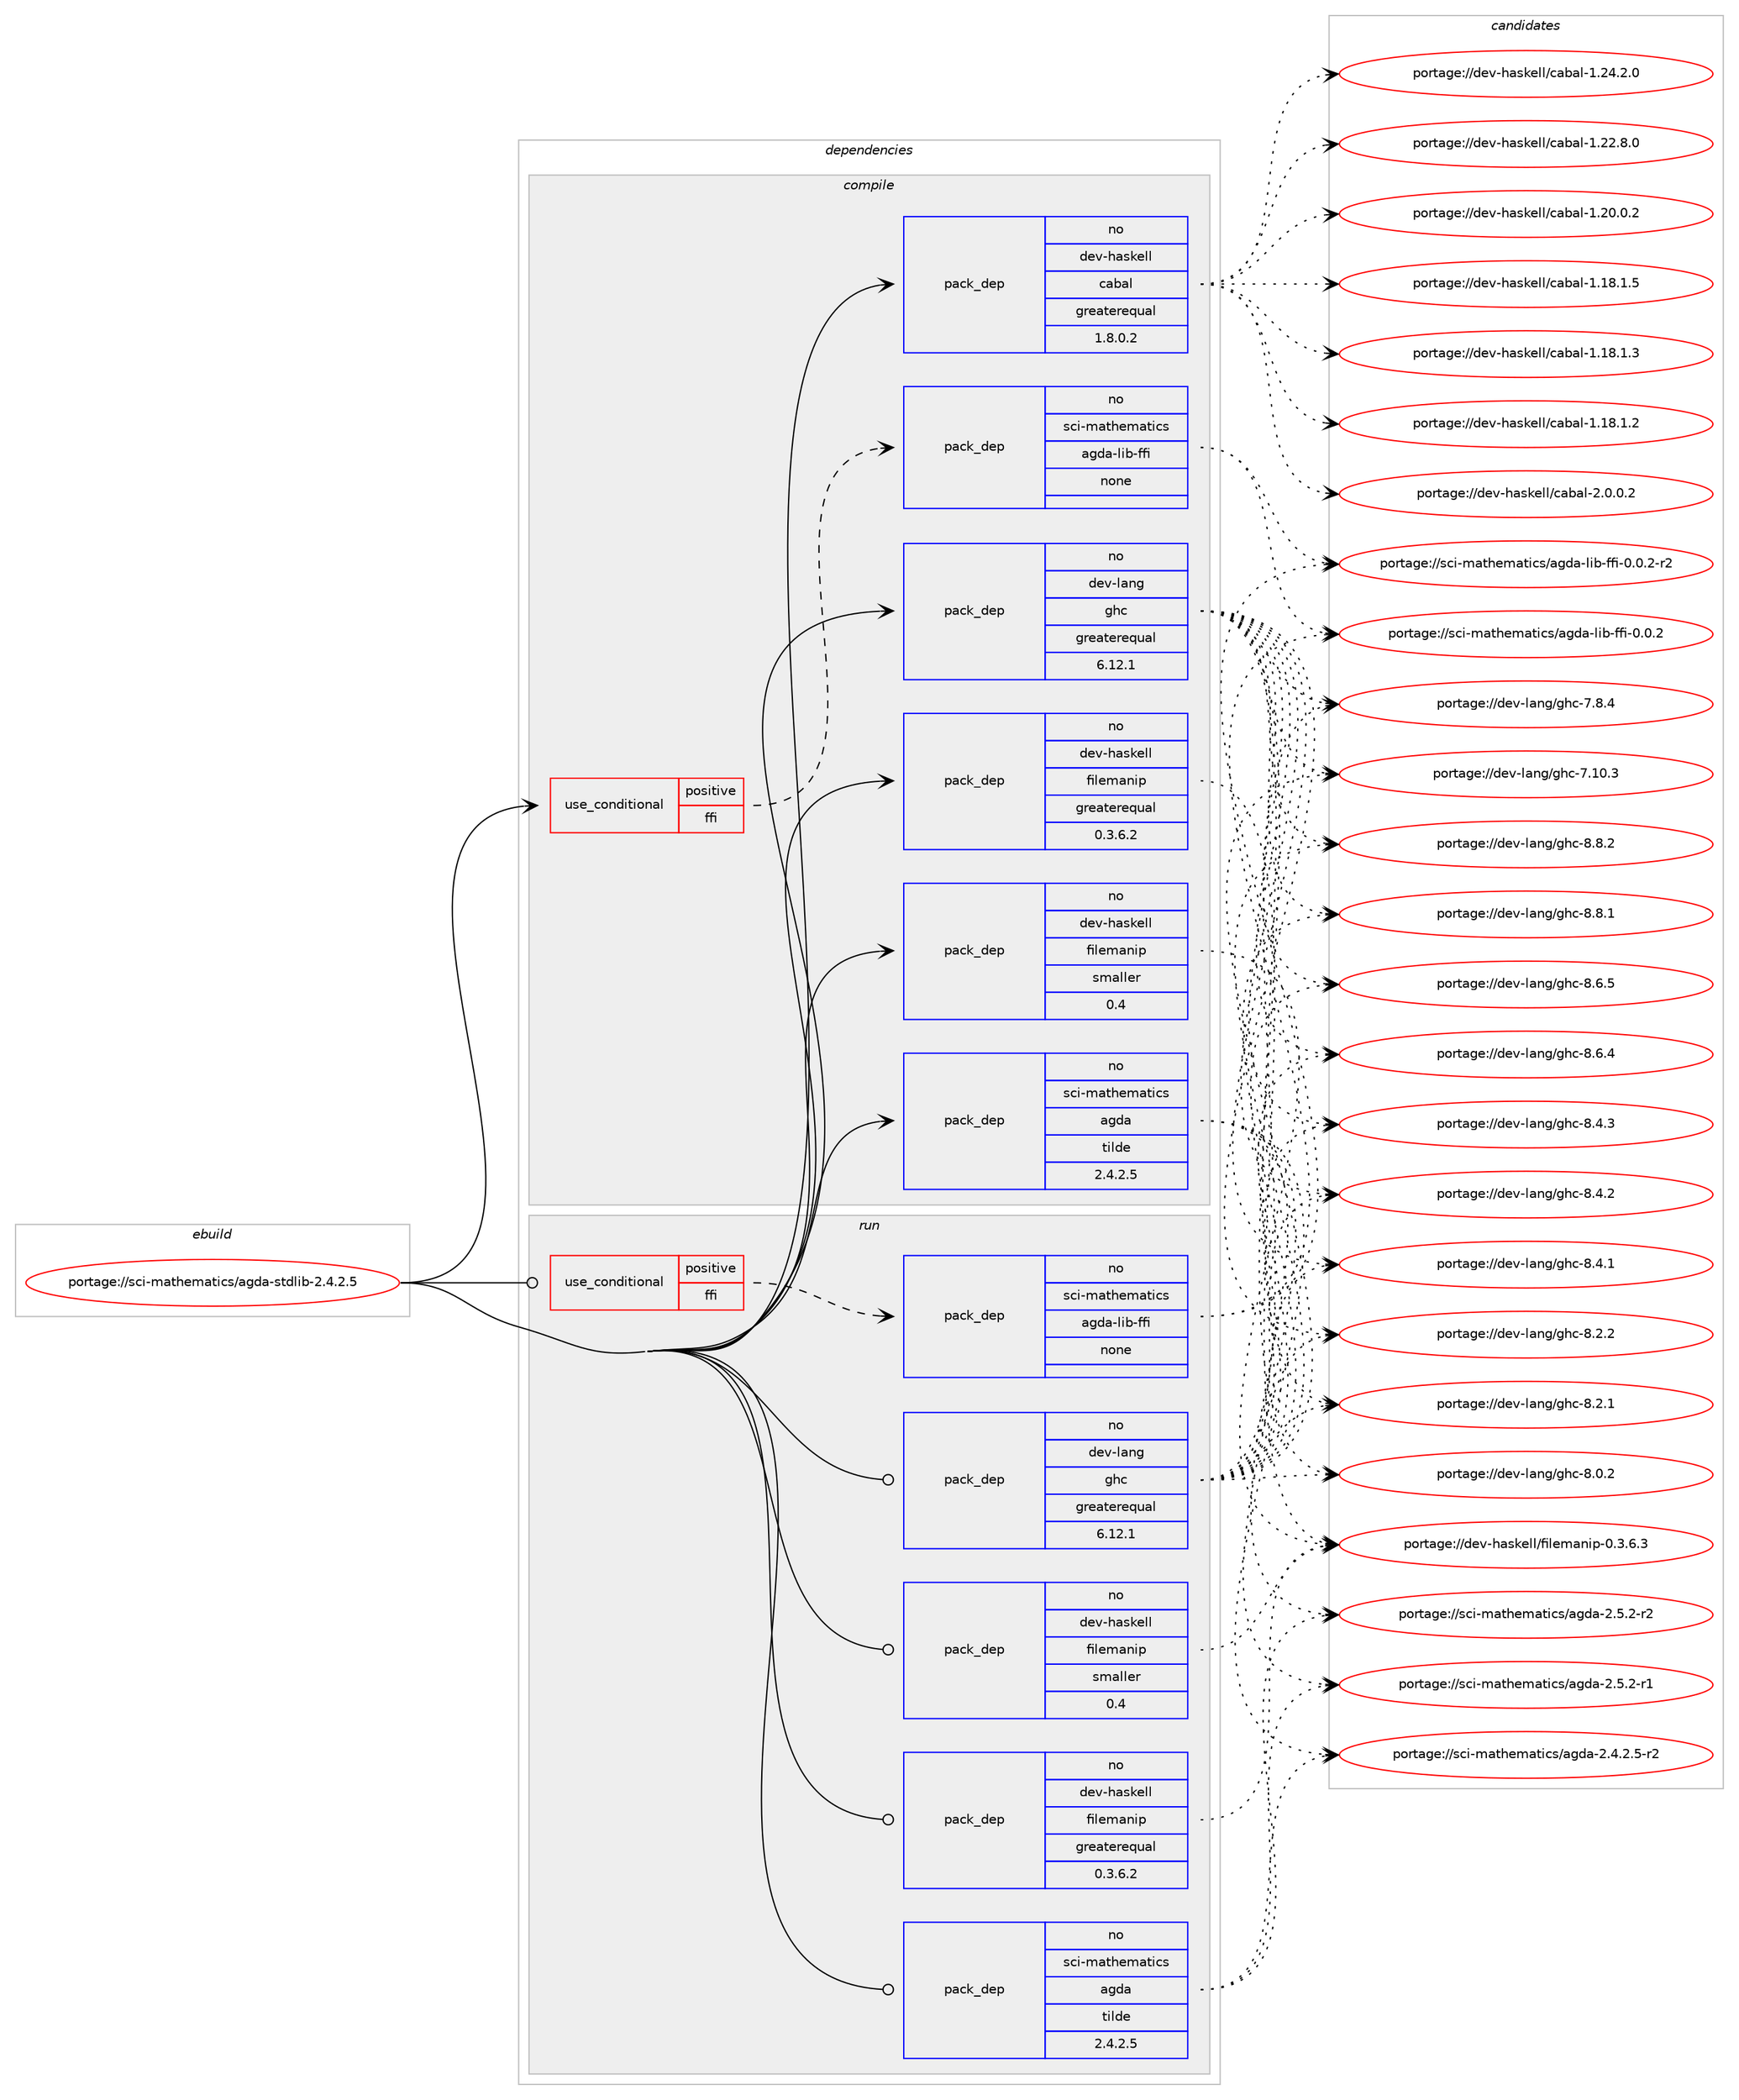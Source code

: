 digraph prolog {

# *************
# Graph options
# *************

newrank=true;
concentrate=true;
compound=true;
graph [rankdir=LR,fontname=Helvetica,fontsize=10,ranksep=1.5];#, ranksep=2.5, nodesep=0.2];
edge  [arrowhead=vee];
node  [fontname=Helvetica,fontsize=10];

# **********
# The ebuild
# **********

subgraph cluster_leftcol {
color=gray;
rank=same;
label=<<i>ebuild</i>>;
id [label="portage://sci-mathematics/agda-stdlib-2.4.2.5", color=red, width=4, href="../sci-mathematics/agda-stdlib-2.4.2.5.svg"];
}

# ****************
# The dependencies
# ****************

subgraph cluster_midcol {
color=gray;
label=<<i>dependencies</i>>;
subgraph cluster_compile {
fillcolor="#eeeeee";
style=filled;
label=<<i>compile</i>>;
subgraph cond17769 {
dependency89332 [label=<<TABLE BORDER="0" CELLBORDER="1" CELLSPACING="0" CELLPADDING="4"><TR><TD ROWSPAN="3" CELLPADDING="10">use_conditional</TD></TR><TR><TD>positive</TD></TR><TR><TD>ffi</TD></TR></TABLE>>, shape=none, color=red];
subgraph pack70072 {
dependency89333 [label=<<TABLE BORDER="0" CELLBORDER="1" CELLSPACING="0" CELLPADDING="4" WIDTH="220"><TR><TD ROWSPAN="6" CELLPADDING="30">pack_dep</TD></TR><TR><TD WIDTH="110">no</TD></TR><TR><TD>sci-mathematics</TD></TR><TR><TD>agda-lib-ffi</TD></TR><TR><TD>none</TD></TR><TR><TD></TD></TR></TABLE>>, shape=none, color=blue];
}
dependency89332:e -> dependency89333:w [weight=20,style="dashed",arrowhead="vee"];
}
id:e -> dependency89332:w [weight=20,style="solid",arrowhead="vee"];
subgraph pack70073 {
dependency89334 [label=<<TABLE BORDER="0" CELLBORDER="1" CELLSPACING="0" CELLPADDING="4" WIDTH="220"><TR><TD ROWSPAN="6" CELLPADDING="30">pack_dep</TD></TR><TR><TD WIDTH="110">no</TD></TR><TR><TD>dev-haskell</TD></TR><TR><TD>cabal</TD></TR><TR><TD>greaterequal</TD></TR><TR><TD>1.8.0.2</TD></TR></TABLE>>, shape=none, color=blue];
}
id:e -> dependency89334:w [weight=20,style="solid",arrowhead="vee"];
subgraph pack70074 {
dependency89335 [label=<<TABLE BORDER="0" CELLBORDER="1" CELLSPACING="0" CELLPADDING="4" WIDTH="220"><TR><TD ROWSPAN="6" CELLPADDING="30">pack_dep</TD></TR><TR><TD WIDTH="110">no</TD></TR><TR><TD>dev-haskell</TD></TR><TR><TD>filemanip</TD></TR><TR><TD>greaterequal</TD></TR><TR><TD>0.3.6.2</TD></TR></TABLE>>, shape=none, color=blue];
}
id:e -> dependency89335:w [weight=20,style="solid",arrowhead="vee"];
subgraph pack70075 {
dependency89336 [label=<<TABLE BORDER="0" CELLBORDER="1" CELLSPACING="0" CELLPADDING="4" WIDTH="220"><TR><TD ROWSPAN="6" CELLPADDING="30">pack_dep</TD></TR><TR><TD WIDTH="110">no</TD></TR><TR><TD>dev-haskell</TD></TR><TR><TD>filemanip</TD></TR><TR><TD>smaller</TD></TR><TR><TD>0.4</TD></TR></TABLE>>, shape=none, color=blue];
}
id:e -> dependency89336:w [weight=20,style="solid",arrowhead="vee"];
subgraph pack70076 {
dependency89337 [label=<<TABLE BORDER="0" CELLBORDER="1" CELLSPACING="0" CELLPADDING="4" WIDTH="220"><TR><TD ROWSPAN="6" CELLPADDING="30">pack_dep</TD></TR><TR><TD WIDTH="110">no</TD></TR><TR><TD>dev-lang</TD></TR><TR><TD>ghc</TD></TR><TR><TD>greaterequal</TD></TR><TR><TD>6.12.1</TD></TR></TABLE>>, shape=none, color=blue];
}
id:e -> dependency89337:w [weight=20,style="solid",arrowhead="vee"];
subgraph pack70077 {
dependency89338 [label=<<TABLE BORDER="0" CELLBORDER="1" CELLSPACING="0" CELLPADDING="4" WIDTH="220"><TR><TD ROWSPAN="6" CELLPADDING="30">pack_dep</TD></TR><TR><TD WIDTH="110">no</TD></TR><TR><TD>sci-mathematics</TD></TR><TR><TD>agda</TD></TR><TR><TD>tilde</TD></TR><TR><TD>2.4.2.5</TD></TR></TABLE>>, shape=none, color=blue];
}
id:e -> dependency89338:w [weight=20,style="solid",arrowhead="vee"];
}
subgraph cluster_compileandrun {
fillcolor="#eeeeee";
style=filled;
label=<<i>compile and run</i>>;
}
subgraph cluster_run {
fillcolor="#eeeeee";
style=filled;
label=<<i>run</i>>;
subgraph cond17770 {
dependency89339 [label=<<TABLE BORDER="0" CELLBORDER="1" CELLSPACING="0" CELLPADDING="4"><TR><TD ROWSPAN="3" CELLPADDING="10">use_conditional</TD></TR><TR><TD>positive</TD></TR><TR><TD>ffi</TD></TR></TABLE>>, shape=none, color=red];
subgraph pack70078 {
dependency89340 [label=<<TABLE BORDER="0" CELLBORDER="1" CELLSPACING="0" CELLPADDING="4" WIDTH="220"><TR><TD ROWSPAN="6" CELLPADDING="30">pack_dep</TD></TR><TR><TD WIDTH="110">no</TD></TR><TR><TD>sci-mathematics</TD></TR><TR><TD>agda-lib-ffi</TD></TR><TR><TD>none</TD></TR><TR><TD></TD></TR></TABLE>>, shape=none, color=blue];
}
dependency89339:e -> dependency89340:w [weight=20,style="dashed",arrowhead="vee"];
}
id:e -> dependency89339:w [weight=20,style="solid",arrowhead="odot"];
subgraph pack70079 {
dependency89341 [label=<<TABLE BORDER="0" CELLBORDER="1" CELLSPACING="0" CELLPADDING="4" WIDTH="220"><TR><TD ROWSPAN="6" CELLPADDING="30">pack_dep</TD></TR><TR><TD WIDTH="110">no</TD></TR><TR><TD>dev-haskell</TD></TR><TR><TD>filemanip</TD></TR><TR><TD>greaterequal</TD></TR><TR><TD>0.3.6.2</TD></TR></TABLE>>, shape=none, color=blue];
}
id:e -> dependency89341:w [weight=20,style="solid",arrowhead="odot"];
subgraph pack70080 {
dependency89342 [label=<<TABLE BORDER="0" CELLBORDER="1" CELLSPACING="0" CELLPADDING="4" WIDTH="220"><TR><TD ROWSPAN="6" CELLPADDING="30">pack_dep</TD></TR><TR><TD WIDTH="110">no</TD></TR><TR><TD>dev-haskell</TD></TR><TR><TD>filemanip</TD></TR><TR><TD>smaller</TD></TR><TR><TD>0.4</TD></TR></TABLE>>, shape=none, color=blue];
}
id:e -> dependency89342:w [weight=20,style="solid",arrowhead="odot"];
subgraph pack70081 {
dependency89343 [label=<<TABLE BORDER="0" CELLBORDER="1" CELLSPACING="0" CELLPADDING="4" WIDTH="220"><TR><TD ROWSPAN="6" CELLPADDING="30">pack_dep</TD></TR><TR><TD WIDTH="110">no</TD></TR><TR><TD>dev-lang</TD></TR><TR><TD>ghc</TD></TR><TR><TD>greaterequal</TD></TR><TR><TD>6.12.1</TD></TR></TABLE>>, shape=none, color=blue];
}
id:e -> dependency89343:w [weight=20,style="solid",arrowhead="odot"];
subgraph pack70082 {
dependency89344 [label=<<TABLE BORDER="0" CELLBORDER="1" CELLSPACING="0" CELLPADDING="4" WIDTH="220"><TR><TD ROWSPAN="6" CELLPADDING="30">pack_dep</TD></TR><TR><TD WIDTH="110">no</TD></TR><TR><TD>sci-mathematics</TD></TR><TR><TD>agda</TD></TR><TR><TD>tilde</TD></TR><TR><TD>2.4.2.5</TD></TR></TABLE>>, shape=none, color=blue];
}
id:e -> dependency89344:w [weight=20,style="solid",arrowhead="odot"];
}
}

# **************
# The candidates
# **************

subgraph cluster_choices {
rank=same;
color=gray;
label=<<i>candidates</i>>;

subgraph choice70072 {
color=black;
nodesep=1;
choice11599105451099711610410110997116105991154797103100974510810598451021021054548464846504511450 [label="portage://sci-mathematics/agda-lib-ffi-0.0.2-r2", color=red, width=4,href="../sci-mathematics/agda-lib-ffi-0.0.2-r2.svg"];
choice1159910545109971161041011099711610599115479710310097451081059845102102105454846484650 [label="portage://sci-mathematics/agda-lib-ffi-0.0.2", color=red, width=4,href="../sci-mathematics/agda-lib-ffi-0.0.2.svg"];
dependency89333:e -> choice11599105451099711610410110997116105991154797103100974510810598451021021054548464846504511450:w [style=dotted,weight="100"];
dependency89333:e -> choice1159910545109971161041011099711610599115479710310097451081059845102102105454846484650:w [style=dotted,weight="100"];
}
subgraph choice70073 {
color=black;
nodesep=1;
choice100101118451049711510710110810847999798971084550464846484650 [label="portage://dev-haskell/cabal-2.0.0.2", color=red, width=4,href="../dev-haskell/cabal-2.0.0.2.svg"];
choice10010111845104971151071011081084799979897108454946505246504648 [label="portage://dev-haskell/cabal-1.24.2.0", color=red, width=4,href="../dev-haskell/cabal-1.24.2.0.svg"];
choice10010111845104971151071011081084799979897108454946505046564648 [label="portage://dev-haskell/cabal-1.22.8.0", color=red, width=4,href="../dev-haskell/cabal-1.22.8.0.svg"];
choice10010111845104971151071011081084799979897108454946504846484650 [label="portage://dev-haskell/cabal-1.20.0.2", color=red, width=4,href="../dev-haskell/cabal-1.20.0.2.svg"];
choice10010111845104971151071011081084799979897108454946495646494653 [label="portage://dev-haskell/cabal-1.18.1.5", color=red, width=4,href="../dev-haskell/cabal-1.18.1.5.svg"];
choice10010111845104971151071011081084799979897108454946495646494651 [label="portage://dev-haskell/cabal-1.18.1.3", color=red, width=4,href="../dev-haskell/cabal-1.18.1.3.svg"];
choice10010111845104971151071011081084799979897108454946495646494650 [label="portage://dev-haskell/cabal-1.18.1.2", color=red, width=4,href="../dev-haskell/cabal-1.18.1.2.svg"];
dependency89334:e -> choice100101118451049711510710110810847999798971084550464846484650:w [style=dotted,weight="100"];
dependency89334:e -> choice10010111845104971151071011081084799979897108454946505246504648:w [style=dotted,weight="100"];
dependency89334:e -> choice10010111845104971151071011081084799979897108454946505046564648:w [style=dotted,weight="100"];
dependency89334:e -> choice10010111845104971151071011081084799979897108454946504846484650:w [style=dotted,weight="100"];
dependency89334:e -> choice10010111845104971151071011081084799979897108454946495646494653:w [style=dotted,weight="100"];
dependency89334:e -> choice10010111845104971151071011081084799979897108454946495646494651:w [style=dotted,weight="100"];
dependency89334:e -> choice10010111845104971151071011081084799979897108454946495646494650:w [style=dotted,weight="100"];
}
subgraph choice70074 {
color=black;
nodesep=1;
choice100101118451049711510710110810847102105108101109971101051124548465146544651 [label="portage://dev-haskell/filemanip-0.3.6.3", color=red, width=4,href="../dev-haskell/filemanip-0.3.6.3.svg"];
dependency89335:e -> choice100101118451049711510710110810847102105108101109971101051124548465146544651:w [style=dotted,weight="100"];
}
subgraph choice70075 {
color=black;
nodesep=1;
choice100101118451049711510710110810847102105108101109971101051124548465146544651 [label="portage://dev-haskell/filemanip-0.3.6.3", color=red, width=4,href="../dev-haskell/filemanip-0.3.6.3.svg"];
dependency89336:e -> choice100101118451049711510710110810847102105108101109971101051124548465146544651:w [style=dotted,weight="100"];
}
subgraph choice70076 {
color=black;
nodesep=1;
choice10010111845108971101034710310499455646564650 [label="portage://dev-lang/ghc-8.8.2", color=red, width=4,href="../dev-lang/ghc-8.8.2.svg"];
choice10010111845108971101034710310499455646564649 [label="portage://dev-lang/ghc-8.8.1", color=red, width=4,href="../dev-lang/ghc-8.8.1.svg"];
choice10010111845108971101034710310499455646544653 [label="portage://dev-lang/ghc-8.6.5", color=red, width=4,href="../dev-lang/ghc-8.6.5.svg"];
choice10010111845108971101034710310499455646544652 [label="portage://dev-lang/ghc-8.6.4", color=red, width=4,href="../dev-lang/ghc-8.6.4.svg"];
choice10010111845108971101034710310499455646524651 [label="portage://dev-lang/ghc-8.4.3", color=red, width=4,href="../dev-lang/ghc-8.4.3.svg"];
choice10010111845108971101034710310499455646524650 [label="portage://dev-lang/ghc-8.4.2", color=red, width=4,href="../dev-lang/ghc-8.4.2.svg"];
choice10010111845108971101034710310499455646524649 [label="portage://dev-lang/ghc-8.4.1", color=red, width=4,href="../dev-lang/ghc-8.4.1.svg"];
choice10010111845108971101034710310499455646504650 [label="portage://dev-lang/ghc-8.2.2", color=red, width=4,href="../dev-lang/ghc-8.2.2.svg"];
choice10010111845108971101034710310499455646504649 [label="portage://dev-lang/ghc-8.2.1", color=red, width=4,href="../dev-lang/ghc-8.2.1.svg"];
choice10010111845108971101034710310499455646484650 [label="portage://dev-lang/ghc-8.0.2", color=red, width=4,href="../dev-lang/ghc-8.0.2.svg"];
choice10010111845108971101034710310499455546564652 [label="portage://dev-lang/ghc-7.8.4", color=red, width=4,href="../dev-lang/ghc-7.8.4.svg"];
choice1001011184510897110103471031049945554649484651 [label="portage://dev-lang/ghc-7.10.3", color=red, width=4,href="../dev-lang/ghc-7.10.3.svg"];
dependency89337:e -> choice10010111845108971101034710310499455646564650:w [style=dotted,weight="100"];
dependency89337:e -> choice10010111845108971101034710310499455646564649:w [style=dotted,weight="100"];
dependency89337:e -> choice10010111845108971101034710310499455646544653:w [style=dotted,weight="100"];
dependency89337:e -> choice10010111845108971101034710310499455646544652:w [style=dotted,weight="100"];
dependency89337:e -> choice10010111845108971101034710310499455646524651:w [style=dotted,weight="100"];
dependency89337:e -> choice10010111845108971101034710310499455646524650:w [style=dotted,weight="100"];
dependency89337:e -> choice10010111845108971101034710310499455646524649:w [style=dotted,weight="100"];
dependency89337:e -> choice10010111845108971101034710310499455646504650:w [style=dotted,weight="100"];
dependency89337:e -> choice10010111845108971101034710310499455646504649:w [style=dotted,weight="100"];
dependency89337:e -> choice10010111845108971101034710310499455646484650:w [style=dotted,weight="100"];
dependency89337:e -> choice10010111845108971101034710310499455546564652:w [style=dotted,weight="100"];
dependency89337:e -> choice1001011184510897110103471031049945554649484651:w [style=dotted,weight="100"];
}
subgraph choice70077 {
color=black;
nodesep=1;
choice11599105451099711610410110997116105991154797103100974550465346504511450 [label="portage://sci-mathematics/agda-2.5.2-r2", color=red, width=4,href="../sci-mathematics/agda-2.5.2-r2.svg"];
choice11599105451099711610410110997116105991154797103100974550465346504511449 [label="portage://sci-mathematics/agda-2.5.2-r1", color=red, width=4,href="../sci-mathematics/agda-2.5.2-r1.svg"];
choice115991054510997116104101109971161059911547971031009745504652465046534511450 [label="portage://sci-mathematics/agda-2.4.2.5-r2", color=red, width=4,href="../sci-mathematics/agda-2.4.2.5-r2.svg"];
dependency89338:e -> choice11599105451099711610410110997116105991154797103100974550465346504511450:w [style=dotted,weight="100"];
dependency89338:e -> choice11599105451099711610410110997116105991154797103100974550465346504511449:w [style=dotted,weight="100"];
dependency89338:e -> choice115991054510997116104101109971161059911547971031009745504652465046534511450:w [style=dotted,weight="100"];
}
subgraph choice70078 {
color=black;
nodesep=1;
choice11599105451099711610410110997116105991154797103100974510810598451021021054548464846504511450 [label="portage://sci-mathematics/agda-lib-ffi-0.0.2-r2", color=red, width=4,href="../sci-mathematics/agda-lib-ffi-0.0.2-r2.svg"];
choice1159910545109971161041011099711610599115479710310097451081059845102102105454846484650 [label="portage://sci-mathematics/agda-lib-ffi-0.0.2", color=red, width=4,href="../sci-mathematics/agda-lib-ffi-0.0.2.svg"];
dependency89340:e -> choice11599105451099711610410110997116105991154797103100974510810598451021021054548464846504511450:w [style=dotted,weight="100"];
dependency89340:e -> choice1159910545109971161041011099711610599115479710310097451081059845102102105454846484650:w [style=dotted,weight="100"];
}
subgraph choice70079 {
color=black;
nodesep=1;
choice100101118451049711510710110810847102105108101109971101051124548465146544651 [label="portage://dev-haskell/filemanip-0.3.6.3", color=red, width=4,href="../dev-haskell/filemanip-0.3.6.3.svg"];
dependency89341:e -> choice100101118451049711510710110810847102105108101109971101051124548465146544651:w [style=dotted,weight="100"];
}
subgraph choice70080 {
color=black;
nodesep=1;
choice100101118451049711510710110810847102105108101109971101051124548465146544651 [label="portage://dev-haskell/filemanip-0.3.6.3", color=red, width=4,href="../dev-haskell/filemanip-0.3.6.3.svg"];
dependency89342:e -> choice100101118451049711510710110810847102105108101109971101051124548465146544651:w [style=dotted,weight="100"];
}
subgraph choice70081 {
color=black;
nodesep=1;
choice10010111845108971101034710310499455646564650 [label="portage://dev-lang/ghc-8.8.2", color=red, width=4,href="../dev-lang/ghc-8.8.2.svg"];
choice10010111845108971101034710310499455646564649 [label="portage://dev-lang/ghc-8.8.1", color=red, width=4,href="../dev-lang/ghc-8.8.1.svg"];
choice10010111845108971101034710310499455646544653 [label="portage://dev-lang/ghc-8.6.5", color=red, width=4,href="../dev-lang/ghc-8.6.5.svg"];
choice10010111845108971101034710310499455646544652 [label="portage://dev-lang/ghc-8.6.4", color=red, width=4,href="../dev-lang/ghc-8.6.4.svg"];
choice10010111845108971101034710310499455646524651 [label="portage://dev-lang/ghc-8.4.3", color=red, width=4,href="../dev-lang/ghc-8.4.3.svg"];
choice10010111845108971101034710310499455646524650 [label="portage://dev-lang/ghc-8.4.2", color=red, width=4,href="../dev-lang/ghc-8.4.2.svg"];
choice10010111845108971101034710310499455646524649 [label="portage://dev-lang/ghc-8.4.1", color=red, width=4,href="../dev-lang/ghc-8.4.1.svg"];
choice10010111845108971101034710310499455646504650 [label="portage://dev-lang/ghc-8.2.2", color=red, width=4,href="../dev-lang/ghc-8.2.2.svg"];
choice10010111845108971101034710310499455646504649 [label="portage://dev-lang/ghc-8.2.1", color=red, width=4,href="../dev-lang/ghc-8.2.1.svg"];
choice10010111845108971101034710310499455646484650 [label="portage://dev-lang/ghc-8.0.2", color=red, width=4,href="../dev-lang/ghc-8.0.2.svg"];
choice10010111845108971101034710310499455546564652 [label="portage://dev-lang/ghc-7.8.4", color=red, width=4,href="../dev-lang/ghc-7.8.4.svg"];
choice1001011184510897110103471031049945554649484651 [label="portage://dev-lang/ghc-7.10.3", color=red, width=4,href="../dev-lang/ghc-7.10.3.svg"];
dependency89343:e -> choice10010111845108971101034710310499455646564650:w [style=dotted,weight="100"];
dependency89343:e -> choice10010111845108971101034710310499455646564649:w [style=dotted,weight="100"];
dependency89343:e -> choice10010111845108971101034710310499455646544653:w [style=dotted,weight="100"];
dependency89343:e -> choice10010111845108971101034710310499455646544652:w [style=dotted,weight="100"];
dependency89343:e -> choice10010111845108971101034710310499455646524651:w [style=dotted,weight="100"];
dependency89343:e -> choice10010111845108971101034710310499455646524650:w [style=dotted,weight="100"];
dependency89343:e -> choice10010111845108971101034710310499455646524649:w [style=dotted,weight="100"];
dependency89343:e -> choice10010111845108971101034710310499455646504650:w [style=dotted,weight="100"];
dependency89343:e -> choice10010111845108971101034710310499455646504649:w [style=dotted,weight="100"];
dependency89343:e -> choice10010111845108971101034710310499455646484650:w [style=dotted,weight="100"];
dependency89343:e -> choice10010111845108971101034710310499455546564652:w [style=dotted,weight="100"];
dependency89343:e -> choice1001011184510897110103471031049945554649484651:w [style=dotted,weight="100"];
}
subgraph choice70082 {
color=black;
nodesep=1;
choice11599105451099711610410110997116105991154797103100974550465346504511450 [label="portage://sci-mathematics/agda-2.5.2-r2", color=red, width=4,href="../sci-mathematics/agda-2.5.2-r2.svg"];
choice11599105451099711610410110997116105991154797103100974550465346504511449 [label="portage://sci-mathematics/agda-2.5.2-r1", color=red, width=4,href="../sci-mathematics/agda-2.5.2-r1.svg"];
choice115991054510997116104101109971161059911547971031009745504652465046534511450 [label="portage://sci-mathematics/agda-2.4.2.5-r2", color=red, width=4,href="../sci-mathematics/agda-2.4.2.5-r2.svg"];
dependency89344:e -> choice11599105451099711610410110997116105991154797103100974550465346504511450:w [style=dotted,weight="100"];
dependency89344:e -> choice11599105451099711610410110997116105991154797103100974550465346504511449:w [style=dotted,weight="100"];
dependency89344:e -> choice115991054510997116104101109971161059911547971031009745504652465046534511450:w [style=dotted,weight="100"];
}
}

}
